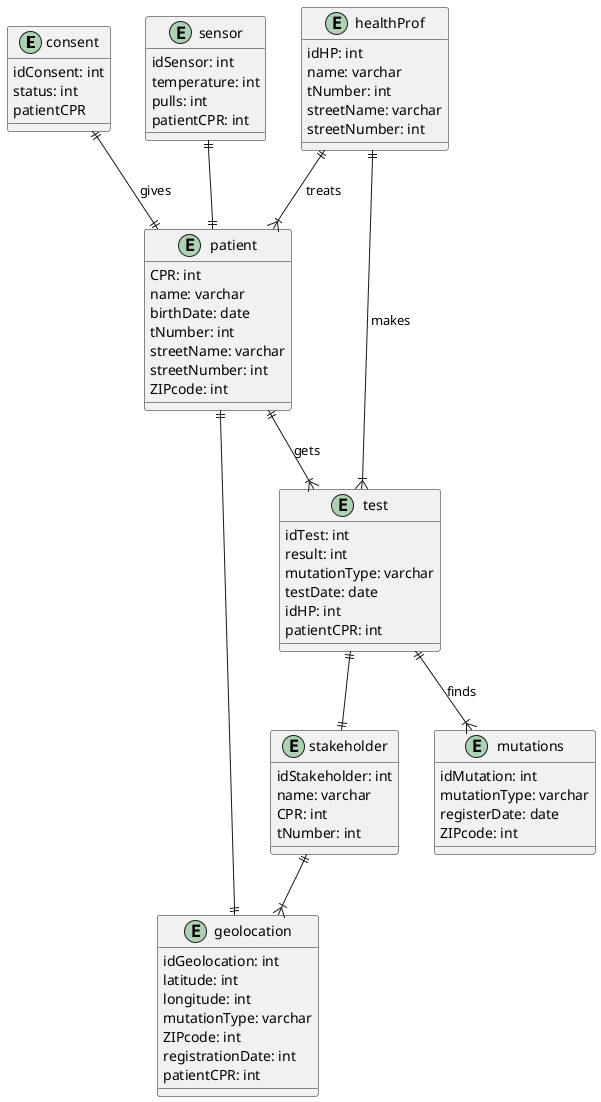 

@startuml

entity consent {
idConsent: int
status: int
patientCPR
}
entity healthProf{
idHP: int
name: varchar
tNumber: int
streetName: varchar
streetNumber: int
}
entity mutations {
idMutation: int
mutationType: varchar
registerDate: date
ZIPcode: int
}
entity patient{
CPR: int
name: varchar
birthDate: date
tNumber: int
streetName: varchar
streetNumber: int
ZIPcode: int
}
entity stakeholder{
idStakeholder: int
name: varchar
CPR: int
tNumber: int
}
entity test{
idTest: int
result: int
mutationType: varchar
testDate: date
idHP: int
patientCPR: int

}
entity geolocation{
idGeolocation: int
latitude: int
longitude: int
mutationType: varchar
ZIPcode: int
registrationDate: int
patientCPR: int
}
entity sensor{
idSensor: int
temperature: int
pulls: int
patientCPR: int
}

consent ||--|| patient: gives
healthProf ||--|{ test: makes
patient ||--|{ test: gets
geolocation ||--|| patient
sensor  ||--|| patient
test ||--|{ mutations: finds
test ||--|| stakeholder
healthProf ||--|{ patient: treats
stakeholder ||--|{ geolocation

@enduml